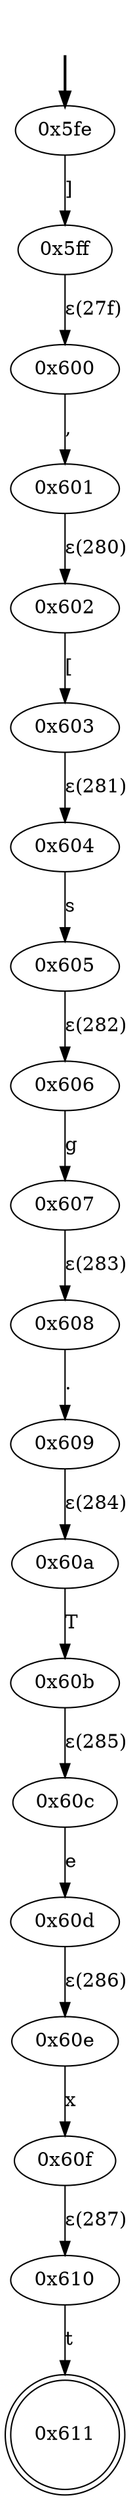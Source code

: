 digraph {
	fake [style=invisible]
	"0x5fe" [root=true]
	"0x5ff"
	"0x600"
	"0x601"
	"0x602"
	"0x603"
	"0x604"
	"0x605"
	"0x606"
	"0x607"
	"0x608"
	"0x609"
	"0x60a"
	"0x60b"
	"0x60c"
	"0x60d"
	"0x60e"
	"0x60f"
	"0x610"
	"0x611" [shape=doublecircle]
	fake -> "0x5fe" [style=bold]
	"0x5fe" -> "0x5ff" [label="]"]
	"0x600" -> "0x601" [label=","]
	"0x5ff" -> "0x600" [label="ε(27f)"]
	"0x602" -> "0x603" [label="["]
	"0x601" -> "0x602" [label="ε(280)"]
	"0x604" -> "0x605" [label=s]
	"0x603" -> "0x604" [label="ε(281)"]
	"0x606" -> "0x607" [label=g]
	"0x605" -> "0x606" [label="ε(282)"]
	"0x608" -> "0x609" [label="."]
	"0x607" -> "0x608" [label="ε(283)"]
	"0x60a" -> "0x60b" [label=T]
	"0x609" -> "0x60a" [label="ε(284)"]
	"0x60c" -> "0x60d" [label=e]
	"0x60b" -> "0x60c" [label="ε(285)"]
	"0x60e" -> "0x60f" [label=x]
	"0x60d" -> "0x60e" [label="ε(286)"]
	"0x610" -> "0x611" [label=t]
	"0x60f" -> "0x610" [label="ε(287)"]
}
